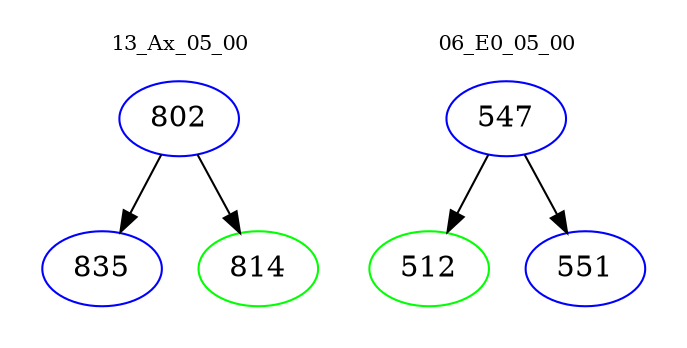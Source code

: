 digraph{
subgraph cluster_0 {
color = white
label = "13_Ax_05_00";
fontsize=10;
T0_802 [label="802", color="blue"]
T0_802 -> T0_835 [color="black"]
T0_835 [label="835", color="blue"]
T0_802 -> T0_814 [color="black"]
T0_814 [label="814", color="green"]
}
subgraph cluster_1 {
color = white
label = "06_E0_05_00";
fontsize=10;
T1_547 [label="547", color="blue"]
T1_547 -> T1_512 [color="black"]
T1_512 [label="512", color="green"]
T1_547 -> T1_551 [color="black"]
T1_551 [label="551", color="blue"]
}
}
